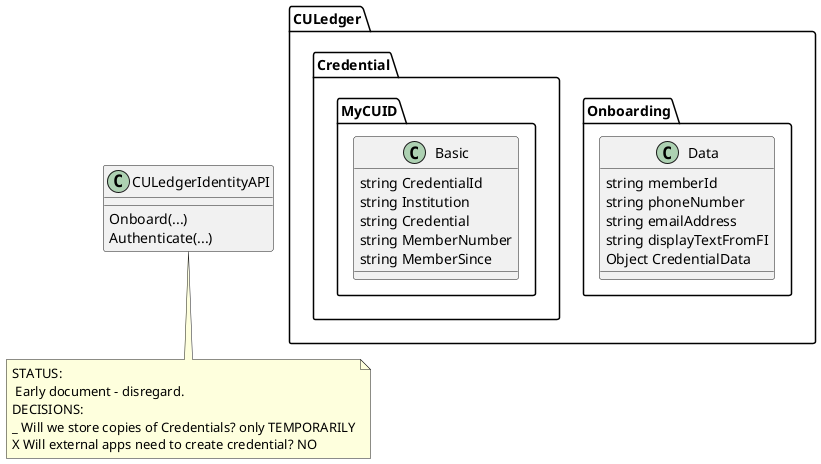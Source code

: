 @startuml

class "CULedgerIdentityAPI" {
  {method} Onboard(...)
  {method} Authenticate(...)
}


class "CULedger.Onboarding.Data" {
  string memberId
  string phoneNumber
  string emailAddress
  string displayTextFromFI
  Object CredentialData
}

class "CULedger.Credential.MyCUID.Basic" {
  string CredentialId
  string Institution
  string Credential
  string MemberNumber
  string MemberSince
}




note bottom of "CULedgerIdentityAPI"
 STATUS:
  Early document - disregard.
 DECISIONS:
 _ Will we store copies of Credentials? only TEMPORARILY
 X Will external apps need to create credential? NO
end note



@enduml